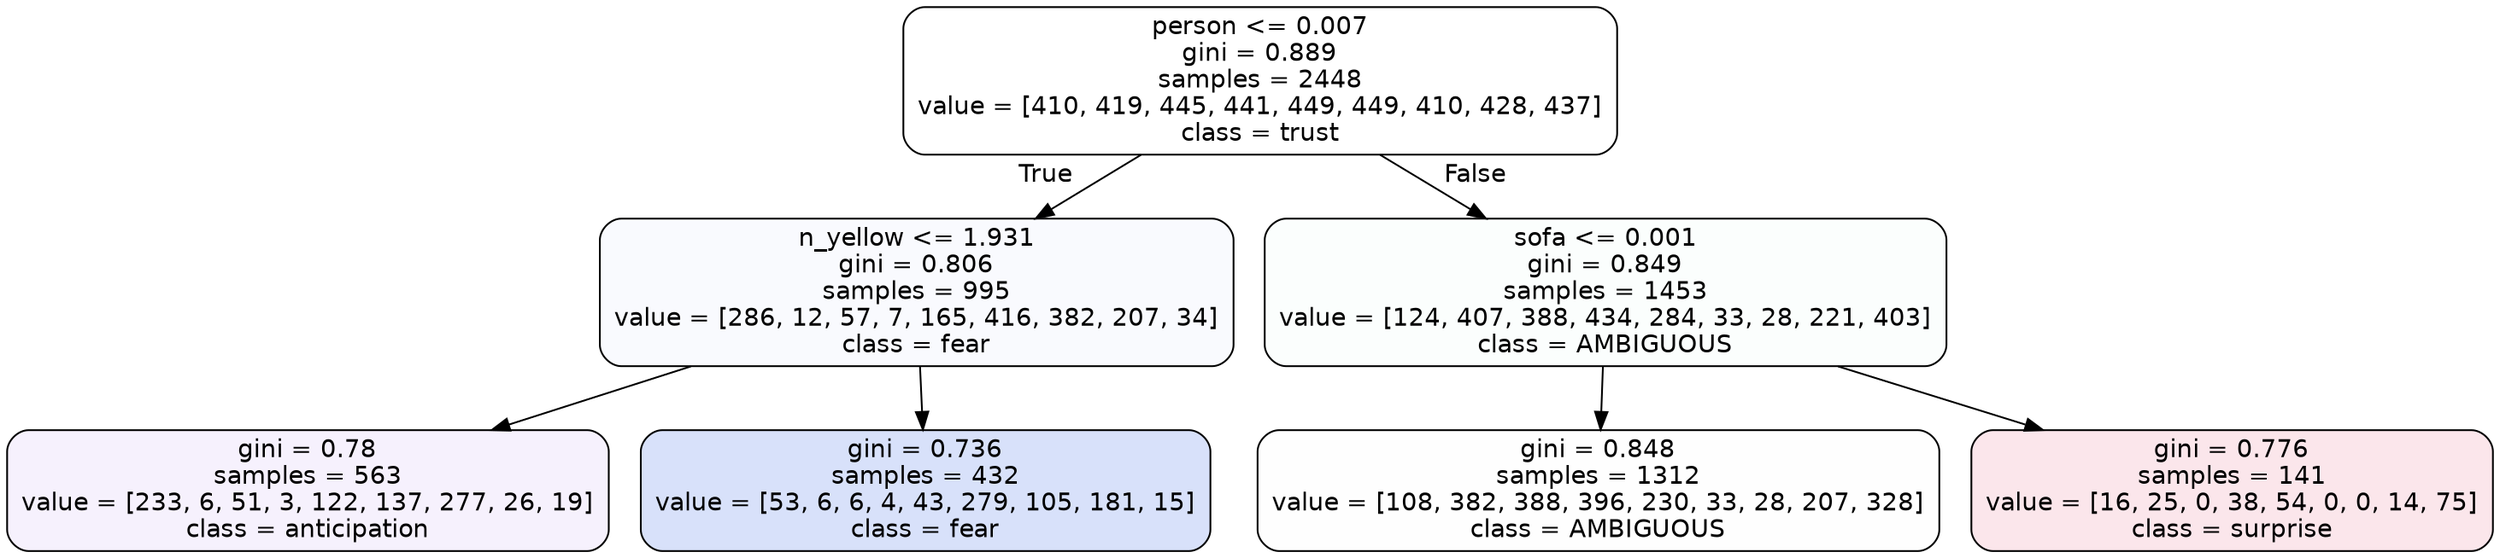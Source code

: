 digraph Tree {
node [shape=box, style="filled, rounded", color="black", fontname=helvetica] ;
edge [fontname=helvetica] ;
0 [label="person <= 0.007\ngini = 0.889\nsamples = 2448\nvalue = [410, 419, 445, 441, 449, 449, 410, 428, 437]\nclass = trust", fillcolor="#39d7e500"] ;
1 [label="n_yellow <= 1.931\ngini = 0.806\nsamples = 995\nvalue = [286, 12, 57, 7, 165, 416, 382, 207, 34]\nclass = fear", fillcolor="#3964e507"] ;
0 -> 1 [labeldistance=2.5, labelangle=45, headlabel="True"] ;
2 [label="gini = 0.78\nsamples = 563\nvalue = [233, 6, 51, 3, 122, 137, 277, 26, 19]\nclass = anticipation", fillcolor="#8139e512"] ;
1 -> 2 ;
3 [label="gini = 0.736\nsamples = 432\nvalue = [53, 6, 6, 4, 43, 279, 105, 181, 15]\nclass = fear", fillcolor="#3964e531"] ;
1 -> 3 ;
4 [label="sofa <= 0.001\ngini = 0.849\nsamples = 1453\nvalue = [124, 407, 388, 434, 284, 33, 28, 221, 403]\nclass = AMBIGUOUS", fillcolor="#39e58104"] ;
0 -> 4 [labeldistance=2.5, labelangle=-45, headlabel="False"] ;
5 [label="gini = 0.848\nsamples = 1312\nvalue = [108, 382, 388, 396, 230, 33, 28, 207, 328]\nclass = AMBIGUOUS", fillcolor="#39e58101"] ;
4 -> 5 ;
6 [label="gini = 0.776\nsamples = 141\nvalue = [16, 25, 0, 38, 54, 0, 0, 14, 75]\nclass = surprise", fillcolor="#e5396420"] ;
4 -> 6 ;
}